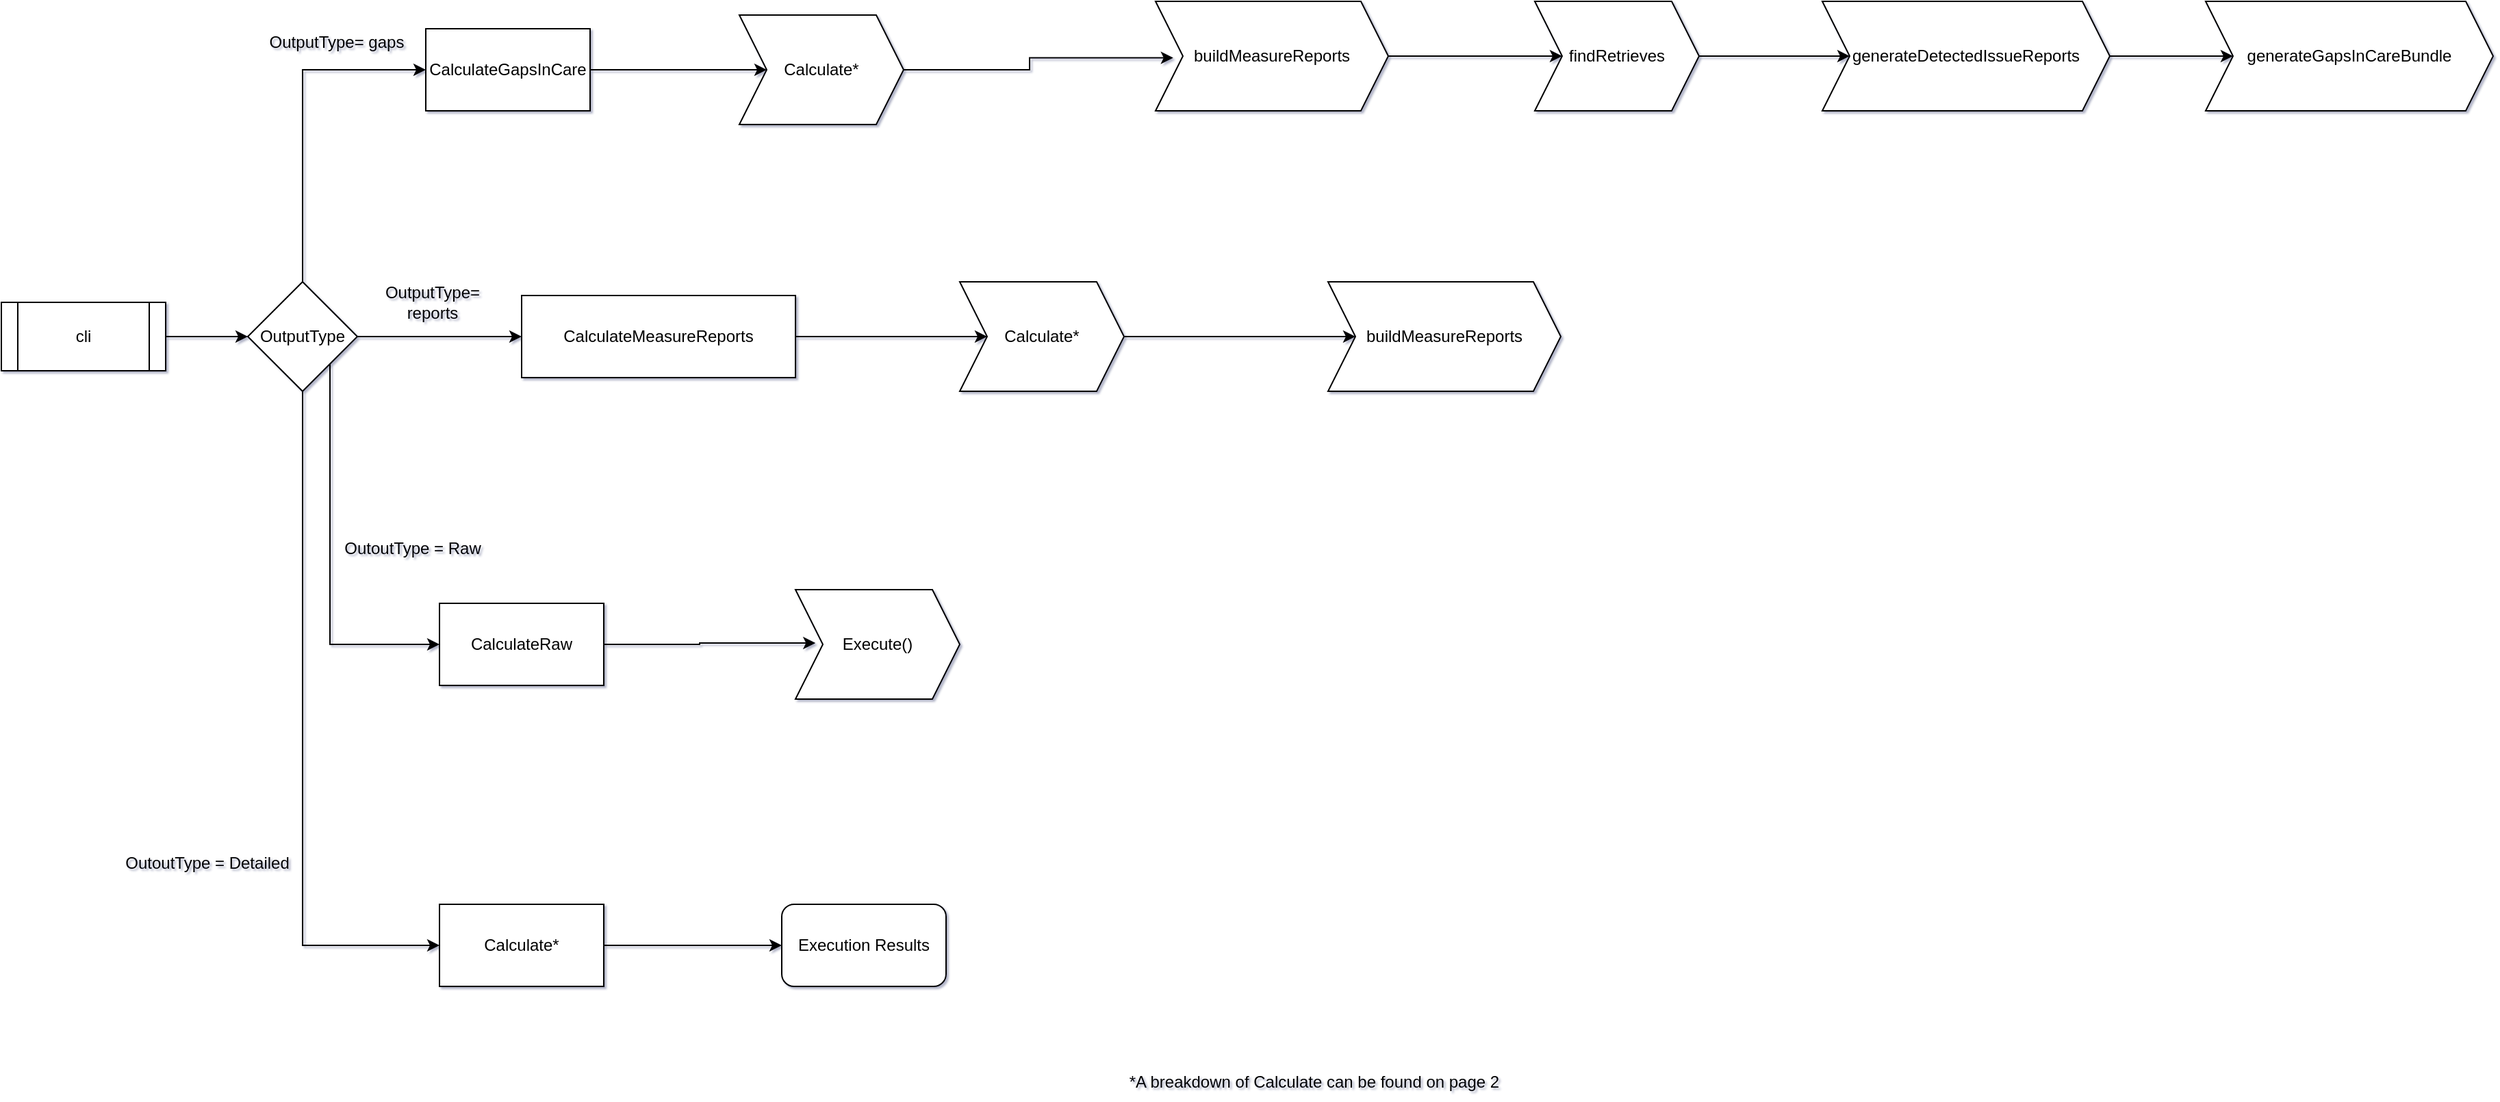 <mxfile version="14.4.3" type="device" pages="2"><diagram name="Overall Flow" id="74b105a0-9070-1c63-61bc-23e55f88626e"><mxGraphModel dx="1675" dy="976" grid="1" gridSize="10" guides="1" tooltips="1" connect="1" arrows="1" fold="1" page="1" pageScale="1.5" pageWidth="1390" pageHeight="980" background="none" math="0" shadow="1"><root><mxCell id="0" style=";html=1;"/><mxCell id="1" style=";html=1;" parent="0"/><mxCell id="eI1_Hiu8KiBKvtAcBhDM-3" value="" style="edgeStyle=orthogonalEdgeStyle;rounded=0;orthogonalLoop=1;jettySize=auto;html=1;" parent="1" source="8cMQQAtL5dv8tz6ej5L8-1" target="8cMQQAtL5dv8tz6ej5L8-2" edge="1"><mxGeometry relative="1" as="geometry"/></mxCell><mxCell id="8cMQQAtL5dv8tz6ej5L8-1" value="cli" style="shape=process;whiteSpace=wrap;html=1;backgroundOutline=1;" parent="1" vertex="1"><mxGeometry x="30" y="310" width="120" height="50" as="geometry"/></mxCell><mxCell id="eI1_Hiu8KiBKvtAcBhDM-4" style="edgeStyle=orthogonalEdgeStyle;rounded=0;orthogonalLoop=1;jettySize=auto;html=1;entryX=0;entryY=0.5;entryDx=0;entryDy=0;" parent="1" source="8cMQQAtL5dv8tz6ej5L8-2" target="8cMQQAtL5dv8tz6ej5L8-3" edge="1"><mxGeometry relative="1" as="geometry"><mxPoint x="280.0" y="70" as="targetPoint"/><Array as="points"><mxPoint x="250" y="335"/><mxPoint x="250" y="140"/></Array></mxGeometry></mxCell><mxCell id="eI1_Hiu8KiBKvtAcBhDM-5" value="" style="edgeStyle=orthogonalEdgeStyle;rounded=0;orthogonalLoop=1;jettySize=auto;html=1;" parent="1" source="8cMQQAtL5dv8tz6ej5L8-2" target="8cMQQAtL5dv8tz6ej5L8-4" edge="1"><mxGeometry relative="1" as="geometry"/></mxCell><mxCell id="eI1_Hiu8KiBKvtAcBhDM-6" style="edgeStyle=orthogonalEdgeStyle;rounded=0;orthogonalLoop=1;jettySize=auto;html=1;entryX=0;entryY=0.5;entryDx=0;entryDy=0;" parent="1" source="8cMQQAtL5dv8tz6ej5L8-2" target="8cMQQAtL5dv8tz6ej5L8-6" edge="1"><mxGeometry relative="1" as="geometry"><Array as="points"><mxPoint x="270" y="335"/><mxPoint x="270" y="560"/></Array></mxGeometry></mxCell><mxCell id="eI1_Hiu8KiBKvtAcBhDM-7" style="edgeStyle=orthogonalEdgeStyle;rounded=0;orthogonalLoop=1;jettySize=auto;html=1;exitX=0.5;exitY=1;exitDx=0;exitDy=0;entryX=0;entryY=0.5;entryDx=0;entryDy=0;" parent="1" source="8cMQQAtL5dv8tz6ej5L8-2" target="eI1_Hiu8KiBKvtAcBhDM-2" edge="1"><mxGeometry relative="1" as="geometry"><mxPoint x="249.667" y="700" as="targetPoint"/></mxGeometry></mxCell><mxCell id="8cMQQAtL5dv8tz6ej5L8-2" value="OutputType" style="rhombus;whiteSpace=wrap;html=1;" parent="1" vertex="1"><mxGeometry x="210" y="295" width="80" height="80" as="geometry"/></mxCell><mxCell id="eI1_Hiu8KiBKvtAcBhDM-14" value="" style="edgeStyle=orthogonalEdgeStyle;rounded=0;orthogonalLoop=1;jettySize=auto;html=1;" parent="1" source="8cMQQAtL5dv8tz6ej5L8-3" target="8cMQQAtL5dv8tz6ej5L8-12" edge="1"><mxGeometry relative="1" as="geometry"/></mxCell><mxCell id="8cMQQAtL5dv8tz6ej5L8-3" value="CalculateGapsInCare" style="whiteSpace=wrap;html=1;" parent="1" vertex="1"><mxGeometry x="340" y="110" width="120" height="60" as="geometry"/></mxCell><mxCell id="eI1_Hiu8KiBKvtAcBhDM-19" value="" style="edgeStyle=orthogonalEdgeStyle;rounded=0;orthogonalLoop=1;jettySize=auto;html=1;" parent="1" source="8cMQQAtL5dv8tz6ej5L8-4" target="0Yp__XZUhBLh2hSy6rfS-7" edge="1"><mxGeometry relative="1" as="geometry"/></mxCell><mxCell id="8cMQQAtL5dv8tz6ej5L8-4" value="CalculateMe&lt;span style=&quot;color: rgba(0 , 0 , 0 , 0) ; font-family: monospace ; font-size: 0px&quot;&gt;%3CmxGraphModel%3E%3Croot%3E%3CmxCell%20id%3D%220%22%2F%3E%3CmxCell%20id%3D%221%22%20parent%3D%220%22%2F%3E%3CmxCell%20id%3D%222%22%20value%3D%22CalculateGapsInCare%22%20style%3D%22whiteSpace%3Dwrap%3Bhtml%3D1%3B%22%20vertex%3D%221%22%20parent%3D%221%22%3E%3CmxGeometry%20x%3D%22450%22%20y%3D%22100%22%20width%3D%22120%22%20height%3D%2260%22%20as%3D%22geometry%22%2F%3E%3C%2FmxCell%3E%3C%2Froot%3E%3C%2FmxGraphModel%3E&lt;/span&gt;asureReports" style="whiteSpace=wrap;html=1;" parent="1" vertex="1"><mxGeometry x="410" y="305" width="200" height="60" as="geometry"/></mxCell><mxCell id="eI1_Hiu8KiBKvtAcBhDM-21" style="edgeStyle=orthogonalEdgeStyle;rounded=0;orthogonalLoop=1;jettySize=auto;html=1;entryX=0.122;entryY=0.488;entryDx=0;entryDy=0;entryPerimeter=0;" parent="1" source="8cMQQAtL5dv8tz6ej5L8-6" target="0Yp__XZUhBLh2hSy6rfS-9" edge="1"><mxGeometry relative="1" as="geometry"/></mxCell><mxCell id="8cMQQAtL5dv8tz6ej5L8-6" value="CalculateRaw" style="whiteSpace=wrap;html=1;" parent="1" vertex="1"><mxGeometry x="350" y="530" width="120" height="60" as="geometry"/></mxCell><mxCell id="eI1_Hiu8KiBKvtAcBhDM-15" style="edgeStyle=orthogonalEdgeStyle;rounded=0;orthogonalLoop=1;jettySize=auto;html=1;entryX=0.076;entryY=0.516;entryDx=0;entryDy=0;entryPerimeter=0;" parent="1" source="8cMQQAtL5dv8tz6ej5L8-12" target="8cMQQAtL5dv8tz6ej5L8-15" edge="1"><mxGeometry relative="1" as="geometry"/></mxCell><mxCell id="8cMQQAtL5dv8tz6ej5L8-12" value="Calculate*" style="shape=step;perimeter=stepPerimeter;whiteSpace=wrap;html=1;fixedSize=1;" parent="1" vertex="1"><mxGeometry x="569" y="100" width="120" height="80" as="geometry"/></mxCell><mxCell id="eI1_Hiu8KiBKvtAcBhDM-16" value="" style="edgeStyle=orthogonalEdgeStyle;rounded=0;orthogonalLoop=1;jettySize=auto;html=1;" parent="1" source="8cMQQAtL5dv8tz6ej5L8-15" target="0Yp__XZUhBLh2hSy6rfS-3" edge="1"><mxGeometry relative="1" as="geometry"/></mxCell><mxCell id="8cMQQAtL5dv8tz6ej5L8-15" value="buildMeasureReports" style="shape=step;perimeter=stepPerimeter;whiteSpace=wrap;html=1;fixedSize=1;" parent="1" vertex="1"><mxGeometry x="873" y="90" width="170" height="80" as="geometry"/></mxCell><mxCell id="0Yp__XZUhBLh2hSy6rfS-1" value="*A breakdown of Calculate can be found on page 2" style="text;html=1;strokeColor=none;fillColor=none;align=center;verticalAlign=middle;whiteSpace=wrap;rounded=0;" parent="1" vertex="1"><mxGeometry x="809" y="870" width="360" height="20" as="geometry"/></mxCell><mxCell id="eI1_Hiu8KiBKvtAcBhDM-17" value="" style="edgeStyle=orthogonalEdgeStyle;rounded=0;orthogonalLoop=1;jettySize=auto;html=1;" parent="1" source="0Yp__XZUhBLh2hSy6rfS-3" target="0Yp__XZUhBLh2hSy6rfS-4" edge="1"><mxGeometry relative="1" as="geometry"/></mxCell><mxCell id="0Yp__XZUhBLh2hSy6rfS-3" value="findRetrieves" style="shape=step;perimeter=stepPerimeter;whiteSpace=wrap;html=1;fixedSize=1;" parent="1" vertex="1"><mxGeometry x="1150" y="90" width="120" height="80" as="geometry"/></mxCell><mxCell id="eI1_Hiu8KiBKvtAcBhDM-18" value="" style="edgeStyle=orthogonalEdgeStyle;rounded=0;orthogonalLoop=1;jettySize=auto;html=1;" parent="1" source="0Yp__XZUhBLh2hSy6rfS-4" target="0Yp__XZUhBLh2hSy6rfS-6" edge="1"><mxGeometry relative="1" as="geometry"/></mxCell><mxCell id="0Yp__XZUhBLh2hSy6rfS-4" value="generateDetectedIssueReports" style="shape=step;perimeter=stepPerimeter;whiteSpace=wrap;html=1;fixedSize=1;" parent="1" vertex="1"><mxGeometry x="1360" y="90" width="210" height="80" as="geometry"/></mxCell><mxCell id="0Yp__XZUhBLh2hSy6rfS-6" value="generateGapsInCareBundle" style="shape=step;perimeter=stepPerimeter;whiteSpace=wrap;html=1;fixedSize=1;" parent="1" vertex="1"><mxGeometry x="1640" y="90" width="210" height="80" as="geometry"/></mxCell><mxCell id="eI1_Hiu8KiBKvtAcBhDM-20" style="edgeStyle=orthogonalEdgeStyle;rounded=0;orthogonalLoop=1;jettySize=auto;html=1;entryX=0;entryY=0.5;entryDx=0;entryDy=0;" parent="1" source="0Yp__XZUhBLh2hSy6rfS-7" target="0Yp__XZUhBLh2hSy6rfS-8" edge="1"><mxGeometry relative="1" as="geometry"/></mxCell><mxCell id="0Yp__XZUhBLh2hSy6rfS-7" value="Calculate*" style="shape=step;perimeter=stepPerimeter;whiteSpace=wrap;html=1;fixedSize=1;" parent="1" vertex="1"><mxGeometry x="730" y="295" width="120" height="80" as="geometry"/></mxCell><mxCell id="0Yp__XZUhBLh2hSy6rfS-8" value="buildMeasureReports" style="shape=step;perimeter=stepPerimeter;whiteSpace=wrap;html=1;fixedSize=1;" parent="1" vertex="1"><mxGeometry x="999" y="295" width="170" height="80" as="geometry"/></mxCell><mxCell id="0Yp__XZUhBLh2hSy6rfS-9" value="Execute()" style="shape=step;perimeter=stepPerimeter;whiteSpace=wrap;html=1;fixedSize=1;" parent="1" vertex="1"><mxGeometry x="610" y="520" width="120" height="80" as="geometry"/></mxCell><mxCell id="AP41PoPz_FWnSXcxRqNS-1" style="edgeStyle=orthogonalEdgeStyle;rounded=0;orthogonalLoop=1;jettySize=auto;html=1;entryX=0;entryY=0.5;entryDx=0;entryDy=0;" edge="1" parent="1" source="eI1_Hiu8KiBKvtAcBhDM-2" target="91sgdOpIZnU5cKGkQJII-1"><mxGeometry relative="1" as="geometry"/></mxCell><mxCell id="eI1_Hiu8KiBKvtAcBhDM-2" value="Calculate*" style="whiteSpace=wrap;html=1;" parent="1" vertex="1"><mxGeometry x="350" y="750" width="120" height="60" as="geometry"/></mxCell><mxCell id="eI1_Hiu8KiBKvtAcBhDM-8" value="OutoutType = Detailed" style="text;html=1;align=center;verticalAlign=middle;resizable=0;points=[];autosize=1;" parent="1" vertex="1"><mxGeometry x="110" y="710" width="140" height="20" as="geometry"/></mxCell><mxCell id="eI1_Hiu8KiBKvtAcBhDM-9" value="OutoutType = Raw" style="text;html=1;align=center;verticalAlign=middle;resizable=0;points=[];autosize=1;" parent="1" vertex="1"><mxGeometry x="270" y="480" width="120" height="20" as="geometry"/></mxCell><mxCell id="eI1_Hiu8KiBKvtAcBhDM-12" value="OutputType= reports" style="text;html=1;strokeColor=none;fillColor=none;align=center;verticalAlign=middle;whiteSpace=wrap;rounded=0;" parent="1" vertex="1"><mxGeometry x="290" y="300" width="110" height="20" as="geometry"/></mxCell><mxCell id="eI1_Hiu8KiBKvtAcBhDM-13" value="OutputType= gaps" style="text;html=1;strokeColor=none;fillColor=none;align=center;verticalAlign=middle;whiteSpace=wrap;rounded=0;" parent="1" vertex="1"><mxGeometry x="220" y="110" width="110" height="20" as="geometry"/></mxCell><mxCell id="91sgdOpIZnU5cKGkQJII-1" value="Execution Results" style="rounded=1;whiteSpace=wrap;html=1;" vertex="1" parent="1"><mxGeometry x="600" y="750" width="120" height="60" as="geometry"/></mxCell></root></mxGraphModel></diagram><diagram id="aZ-AfCBKQbPinMKPJ072" name="Calculate"><mxGraphModel dx="1675" dy="976" grid="1" gridSize="10" guides="1" tooltips="1" connect="1" arrows="1" fold="1" page="1" pageScale="1" pageWidth="980" pageHeight="1390" math="0" shadow="1"><root><mxCell id="O45ThQ_m1XEXpMe_of-y-0"/><mxCell id="O45ThQ_m1XEXpMe_of-y-1" parent="O45ThQ_m1XEXpMe_of-y-0"/><mxCell id="u7uSkRfVk-WeWbcMmiOl-22" value="" style="edgeStyle=orthogonalEdgeStyle;rounded=0;orthogonalLoop=1;jettySize=auto;html=1;" parent="O45ThQ_m1XEXpMe_of-y-1" source="O45ThQ_m1XEXpMe_of-y-2" target="u7uSkRfVk-WeWbcMmiOl-4" edge="1"><mxGeometry relative="1" as="geometry"/></mxCell><mxCell id="O45ThQ_m1XEXpMe_of-y-2" value="Calculate" style="rounded=1;whiteSpace=wrap;html=1;" parent="O45ThQ_m1XEXpMe_of-y-1" vertex="1"><mxGeometry x="330" y="10" width="120" height="60" as="geometry"/></mxCell><mxCell id="u7uSkRfVk-WeWbcMmiOl-10" style="edgeStyle=orthogonalEdgeStyle;rounded=0;orthogonalLoop=1;jettySize=auto;html=1;entryX=0.394;entryY=-0.022;entryDx=0;entryDy=0;entryPerimeter=0;" parent="O45ThQ_m1XEXpMe_of-y-1" source="u7uSkRfVk-WeWbcMmiOl-0" target="u7uSkRfVk-WeWbcMmiOl-9" edge="1"><mxGeometry relative="1" as="geometry"/></mxCell><mxCell id="u7uSkRfVk-WeWbcMmiOl-13" style="edgeStyle=orthogonalEdgeStyle;rounded=0;orthogonalLoop=1;jettySize=auto;html=1;entryX=0.5;entryY=0;entryDx=0;entryDy=0;" parent="O45ThQ_m1XEXpMe_of-y-1" source="u7uSkRfVk-WeWbcMmiOl-0" target="u7uSkRfVk-WeWbcMmiOl-12" edge="1"><mxGeometry relative="1" as="geometry"/></mxCell><mxCell id="u7uSkRfVk-WeWbcMmiOl-0" value="CalculateHtml" style="rhombus;whiteSpace=wrap;html=1;" parent="O45ThQ_m1XEXpMe_of-y-1" vertex="1"><mxGeometry x="345" y="810" width="90" height="80" as="geometry"/></mxCell><mxCell id="u7uSkRfVk-WeWbcMmiOl-25" value="" style="edgeStyle=orthogonalEdgeStyle;rounded=0;orthogonalLoop=1;jettySize=auto;html=1;" parent="O45ThQ_m1XEXpMe_of-y-1" source="u7uSkRfVk-WeWbcMmiOl-2" target="u7uSkRfVk-WeWbcMmiOl-6" edge="1"><mxGeometry relative="1" as="geometry"/></mxCell><mxCell id="u7uSkRfVk-WeWbcMmiOl-2" value="createPopulationValue" style="rounded=1;whiteSpace=wrap;html=1;" parent="O45ThQ_m1XEXpMe_of-y-1" vertex="1"><mxGeometry x="310" y="400" width="160" height="60" as="geometry"/></mxCell><mxCell id="u7uSkRfVk-WeWbcMmiOl-24" value="" style="edgeStyle=orthogonalEdgeStyle;rounded=0;orthogonalLoop=1;jettySize=auto;html=1;" parent="O45ThQ_m1XEXpMe_of-y-1" source="u7uSkRfVk-WeWbcMmiOl-3" target="u7uSkRfVk-WeWbcMmiOl-2" edge="1"><mxGeometry relative="1" as="geometry"/></mxCell><mxCell id="u7uSkRfVk-WeWbcMmiOl-3" value="Execute" style="rounded=1;whiteSpace=wrap;html=1;" parent="O45ThQ_m1XEXpMe_of-y-1" vertex="1"><mxGeometry x="330" y="250" width="120" height="60" as="geometry"/></mxCell><mxCell id="u7uSkRfVk-WeWbcMmiOl-23" value="" style="edgeStyle=orthogonalEdgeStyle;rounded=0;orthogonalLoop=1;jettySize=auto;html=1;" parent="O45ThQ_m1XEXpMe_of-y-1" source="u7uSkRfVk-WeWbcMmiOl-4" target="u7uSkRfVk-WeWbcMmiOl-3" edge="1"><mxGeometry relative="1" as="geometry"/></mxCell><mxCell id="u7uSkRfVk-WeWbcMmiOl-4" value="extractMeasurementPeriod" style="rounded=1;whiteSpace=wrap;html=1;" parent="O45ThQ_m1XEXpMe_of-y-1" vertex="1"><mxGeometry x="300" y="110" width="180" height="60" as="geometry"/></mxCell><mxCell id="u7uSkRfVk-WeWbcMmiOl-26" value="" style="edgeStyle=orthogonalEdgeStyle;rounded=0;orthogonalLoop=1;jettySize=auto;html=1;" parent="O45ThQ_m1XEXpMe_of-y-1" source="u7uSkRfVk-WeWbcMmiOl-6" target="u7uSkRfVk-WeWbcMmiOl-7" edge="1"><mxGeometry relative="1" as="geometry"/></mxCell><mxCell id="u7uSkRfVk-WeWbcMmiOl-6" value="buildPopulationGroupRelevanceMap" style="rounded=1;whiteSpace=wrap;html=1;" parent="O45ThQ_m1XEXpMe_of-y-1" vertex="1"><mxGeometry x="270" y="510" width="240" height="60" as="geometry"/></mxCell><mxCell id="u7uSkRfVk-WeWbcMmiOl-27" value="" style="edgeStyle=orthogonalEdgeStyle;rounded=0;orthogonalLoop=1;jettySize=auto;html=1;" parent="O45ThQ_m1XEXpMe_of-y-1" source="u7uSkRfVk-WeWbcMmiOl-7" target="u7uSkRfVk-WeWbcMmiOl-8" edge="1"><mxGeometry relative="1" as="geometry"/></mxCell><mxCell id="u7uSkRfVk-WeWbcMmiOl-7" value="buildStatementRelevanceMap" style="rounded=1;whiteSpace=wrap;html=1;" parent="O45ThQ_m1XEXpMe_of-y-1" vertex="1"><mxGeometry x="270" y="610" width="240" height="60" as="geometry"/></mxCell><mxCell id="u7uSkRfVk-WeWbcMmiOl-11" value="" style="edgeStyle=orthogonalEdgeStyle;rounded=0;orthogonalLoop=1;jettySize=auto;html=1;" parent="O45ThQ_m1XEXpMe_of-y-1" source="u7uSkRfVk-WeWbcMmiOl-8" target="u7uSkRfVk-WeWbcMmiOl-0" edge="1"><mxGeometry relative="1" as="geometry"/></mxCell><mxCell id="u7uSkRfVk-WeWbcMmiOl-8" value="buildStatementClauseResults" style="rounded=1;whiteSpace=wrap;html=1;" parent="O45ThQ_m1XEXpMe_of-y-1" vertex="1"><mxGeometry x="270" y="710" width="240" height="60" as="geometry"/></mxCell><mxCell id="u7uSkRfVk-WeWbcMmiOl-20" style="edgeStyle=orthogonalEdgeStyle;rounded=0;orthogonalLoop=1;jettySize=auto;html=1;exitX=0.5;exitY=1;exitDx=0;exitDy=0;" parent="O45ThQ_m1XEXpMe_of-y-1" source="u7uSkRfVk-WeWbcMmiOl-9" edge="1"><mxGeometry relative="1" as="geometry"><mxPoint x="390" y="990" as="targetPoint"/><Array as="points"><mxPoint x="170" y="990"/><mxPoint x="390" y="990"/></Array></mxGeometry></mxCell><mxCell id="u7uSkRfVk-WeWbcMmiOl-9" value="GenerateHtml" style="rounded=1;whiteSpace=wrap;html=1;" parent="O45ThQ_m1XEXpMe_of-y-1" vertex="1"><mxGeometry x="110" y="910" width="120" height="60" as="geometry"/></mxCell><mxCell id="u7uSkRfVk-WeWbcMmiOl-15" style="edgeStyle=orthogonalEdgeStyle;rounded=0;orthogonalLoop=1;jettySize=auto;html=1;entryX=0;entryY=0.5;entryDx=0;entryDy=0;" parent="O45ThQ_m1XEXpMe_of-y-1" source="u7uSkRfVk-WeWbcMmiOl-12" target="u7uSkRfVk-WeWbcMmiOl-14" edge="1"><mxGeometry relative="1" as="geometry"/></mxCell><mxCell id="u7uSkRfVk-WeWbcMmiOl-17" style="edgeStyle=orthogonalEdgeStyle;rounded=0;orthogonalLoop=1;jettySize=auto;html=1;entryX=0.513;entryY=0.125;entryDx=0;entryDy=0;entryPerimeter=0;" parent="O45ThQ_m1XEXpMe_of-y-1" source="u7uSkRfVk-WeWbcMmiOl-12" target="u7uSkRfVk-WeWbcMmiOl-16" edge="1"><mxGeometry relative="1" as="geometry"/></mxCell><mxCell id="u7uSkRfVk-WeWbcMmiOl-12" value="CalculateSDEs" style="rhombus;whiteSpace=wrap;html=1;" parent="O45ThQ_m1XEXpMe_of-y-1" vertex="1"><mxGeometry x="345" y="1010" width="90" height="80" as="geometry"/></mxCell><mxCell id="u7uSkRfVk-WeWbcMmiOl-19" style="edgeStyle=orthogonalEdgeStyle;rounded=0;orthogonalLoop=1;jettySize=auto;html=1;exitX=0.5;exitY=1;exitDx=0;exitDy=0;entryX=0.513;entryY=0.1;entryDx=0;entryDy=0;entryPerimeter=0;" parent="O45ThQ_m1XEXpMe_of-y-1" source="u7uSkRfVk-WeWbcMmiOl-14" target="u7uSkRfVk-WeWbcMmiOl-16" edge="1"><mxGeometry relative="1" as="geometry"><Array as="points"><mxPoint x="740" y="1160"/><mxPoint x="391" y="1160"/></Array></mxGeometry></mxCell><mxCell id="u7uSkRfVk-WeWbcMmiOl-14" value="getSDEValues" style="rounded=1;whiteSpace=wrap;html=1;" parent="O45ThQ_m1XEXpMe_of-y-1" vertex="1"><mxGeometry x="680" y="1000" width="120" height="60" as="geometry"/></mxCell><mxCell id="feLHraMTchwZolFGtxTv-0" style="edgeStyle=orthogonalEdgeStyle;rounded=0;orthogonalLoop=1;jettySize=auto;html=1;" edge="1" parent="O45ThQ_m1XEXpMe_of-y-1" source="u7uSkRfVk-WeWbcMmiOl-16"><mxGeometry relative="1" as="geometry"><mxPoint x="160" y="1210" as="targetPoint"/></mxGeometry></mxCell><mxCell id="feLHraMTchwZolFGtxTv-1" style="edgeStyle=orthogonalEdgeStyle;rounded=0;orthogonalLoop=1;jettySize=auto;html=1;exitX=0.5;exitY=1;exitDx=0;exitDy=0;" edge="1" parent="O45ThQ_m1XEXpMe_of-y-1" source="u7uSkRfVk-WeWbcMmiOl-16" target="feLHraMTchwZolFGtxTv-2"><mxGeometry relative="1" as="geometry"><mxPoint x="390" y="1310" as="targetPoint"/></mxGeometry></mxCell><mxCell id="u7uSkRfVk-WeWbcMmiOl-16" value="returnELM" style="rhombus;whiteSpace=wrap;html=1;" parent="O45ThQ_m1XEXpMe_of-y-1" vertex="1"><mxGeometry x="350" y="1170" width="80" height="80" as="geometry"/></mxCell><mxCell id="feLHraMTchwZolFGtxTv-2" value="Execution Results" style="rounded=1;whiteSpace=wrap;html=1;" vertex="1" parent="O45ThQ_m1XEXpMe_of-y-1"><mxGeometry x="330" y="1280" width="120" height="60" as="geometry"/></mxCell><mxCell id="1hIjryr8jsjLKzlVMtE7-0" value="Execution Results with ELM&amp;nbsp;" style="rounded=1;whiteSpace=wrap;html=1;" vertex="1" parent="O45ThQ_m1XEXpMe_of-y-1"><mxGeometry x="40" y="1180" width="120" height="60" as="geometry"/></mxCell></root></mxGraphModel></diagram></mxfile>